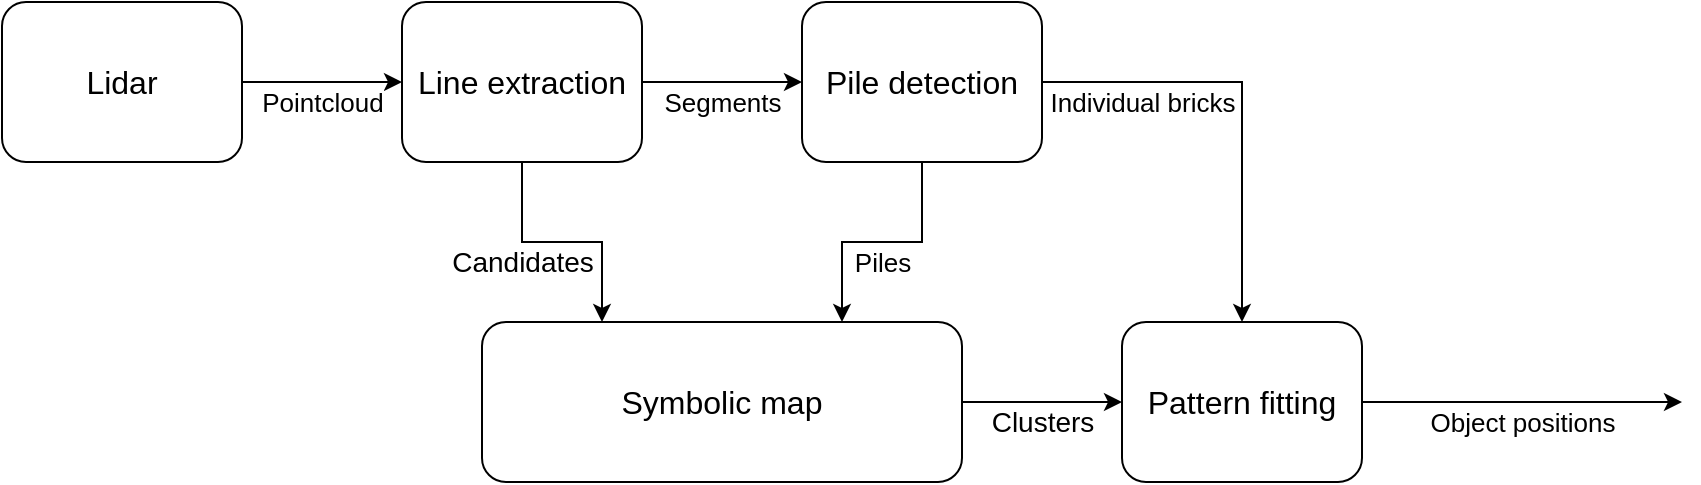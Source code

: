 <mxfile version="13.0.1" type="device"><diagram id="C5RBs43oDa-KdzZeNtuy" name="Page-1"><mxGraphModel dx="932" dy="658" grid="1" gridSize="10" guides="1" tooltips="1" connect="1" arrows="1" fold="1" page="1" pageScale="1" pageWidth="827" pageHeight="1169" math="0" shadow="0"><root><mxCell id="WIyWlLk6GJQsqaUBKTNV-0"/><mxCell id="WIyWlLk6GJQsqaUBKTNV-1" parent="WIyWlLk6GJQsqaUBKTNV-0"/><mxCell id="8OFZeLcwxJRqGZJaHOuc-2" value="Pointcloud" style="edgeStyle=orthogonalEdgeStyle;rounded=0;orthogonalLoop=1;jettySize=auto;html=1;entryX=0;entryY=0.5;entryDx=0;entryDy=0;fontSize=13;" edge="1" parent="WIyWlLk6GJQsqaUBKTNV-1" source="WIyWlLk6GJQsqaUBKTNV-3" target="8OFZeLcwxJRqGZJaHOuc-0"><mxGeometry x="0.75" y="-32" relative="1" as="geometry"><Array as="points"><mxPoint x="270" y="120"/><mxPoint x="270" y="120"/></Array><mxPoint x="-30" y="-22" as="offset"/></mxGeometry></mxCell><mxCell id="WIyWlLk6GJQsqaUBKTNV-3" value="&lt;font style=&quot;font-size: 16px&quot;&gt;Lidar&lt;/font&gt;" style="rounded=1;whiteSpace=wrap;html=1;fontSize=12;glass=0;strokeWidth=1;shadow=0;" parent="WIyWlLk6GJQsqaUBKTNV-1" vertex="1"><mxGeometry x="80" y="80" width="120" height="80" as="geometry"/></mxCell><mxCell id="8OFZeLcwxJRqGZJaHOuc-7" value="&lt;font style=&quot;font-size: 14px&quot;&gt;Candidates&lt;/font&gt;" style="edgeStyle=orthogonalEdgeStyle;rounded=0;orthogonalLoop=1;jettySize=auto;html=1;entryX=0.25;entryY=0;entryDx=0;entryDy=0;" edge="1" parent="WIyWlLk6GJQsqaUBKTNV-1" source="8OFZeLcwxJRqGZJaHOuc-0" target="8OFZeLcwxJRqGZJaHOuc-6"><mxGeometry x="-0.333" y="10" relative="1" as="geometry"><mxPoint y="20" as="offset"/></mxGeometry></mxCell><mxCell id="8OFZeLcwxJRqGZJaHOuc-18" value="" style="edgeStyle=orthogonalEdgeStyle;rounded=0;orthogonalLoop=1;jettySize=auto;html=1;endArrow=classic;endFill=1;" edge="1" parent="WIyWlLk6GJQsqaUBKTNV-1" source="8OFZeLcwxJRqGZJaHOuc-0" target="8OFZeLcwxJRqGZJaHOuc-5"><mxGeometry relative="1" as="geometry"/></mxCell><mxCell id="8OFZeLcwxJRqGZJaHOuc-19" value="&lt;font style=&quot;font-size: 13px&quot;&gt;Segments&lt;/font&gt;" style="edgeLabel;html=1;align=center;verticalAlign=middle;resizable=0;points=[];" vertex="1" connectable="0" parent="8OFZeLcwxJRqGZJaHOuc-18"><mxGeometry x="0.242" y="-1" relative="1" as="geometry"><mxPoint x="-10" y="9" as="offset"/></mxGeometry></mxCell><mxCell id="8OFZeLcwxJRqGZJaHOuc-0" value="&lt;font style=&quot;font-size: 16px&quot;&gt;Line extraction&lt;/font&gt;" style="rounded=1;whiteSpace=wrap;html=1;" vertex="1" parent="WIyWlLk6GJQsqaUBKTNV-1"><mxGeometry x="280" y="80" width="120" height="80" as="geometry"/></mxCell><mxCell id="8OFZeLcwxJRqGZJaHOuc-8" value="Piles" style="edgeStyle=orthogonalEdgeStyle;rounded=0;orthogonalLoop=1;jettySize=auto;html=1;entryX=0.75;entryY=0;entryDx=0;entryDy=0;fontSize=13;" edge="1" parent="WIyWlLk6GJQsqaUBKTNV-1" source="8OFZeLcwxJRqGZJaHOuc-5" target="8OFZeLcwxJRqGZJaHOuc-6"><mxGeometry x="0.5" y="20" relative="1" as="geometry"><mxPoint as="offset"/></mxGeometry></mxCell><mxCell id="8OFZeLcwxJRqGZJaHOuc-12" value="&lt;font style=&quot;font-size: 13px&quot;&gt;Individual bricks&lt;/font&gt;" style="edgeStyle=orthogonalEdgeStyle;rounded=0;orthogonalLoop=1;jettySize=auto;html=1;entryX=0.5;entryY=0;entryDx=0;entryDy=0;" edge="1" parent="WIyWlLk6GJQsqaUBKTNV-1" source="8OFZeLcwxJRqGZJaHOuc-5" target="8OFZeLcwxJRqGZJaHOuc-9"><mxGeometry x="-0.545" y="-10" relative="1" as="geometry"><mxPoint as="offset"/></mxGeometry></mxCell><mxCell id="8OFZeLcwxJRqGZJaHOuc-5" value="&lt;font style=&quot;font-size: 16px&quot;&gt;Pile detection&lt;/font&gt;" style="rounded=1;whiteSpace=wrap;html=1;" vertex="1" parent="WIyWlLk6GJQsqaUBKTNV-1"><mxGeometry x="480" y="80" width="120" height="80" as="geometry"/></mxCell><mxCell id="8OFZeLcwxJRqGZJaHOuc-11" style="edgeStyle=orthogonalEdgeStyle;rounded=0;orthogonalLoop=1;jettySize=auto;html=1;entryX=0;entryY=0.5;entryDx=0;entryDy=0;" edge="1" parent="WIyWlLk6GJQsqaUBKTNV-1" source="8OFZeLcwxJRqGZJaHOuc-6" target="8OFZeLcwxJRqGZJaHOuc-9"><mxGeometry relative="1" as="geometry"/></mxCell><mxCell id="8OFZeLcwxJRqGZJaHOuc-13" value="Clusters" style="edgeLabel;html=1;align=center;verticalAlign=middle;resizable=0;points=[];fontSize=14;" vertex="1" connectable="0" parent="8OFZeLcwxJRqGZJaHOuc-11"><mxGeometry x="0.2" y="2" relative="1" as="geometry"><mxPoint x="-8.33" y="12" as="offset"/></mxGeometry></mxCell><mxCell id="8OFZeLcwxJRqGZJaHOuc-6" value="&lt;font style=&quot;font-size: 16px&quot;&gt;Symbolic map&lt;/font&gt;" style="rounded=1;whiteSpace=wrap;html=1;" vertex="1" parent="WIyWlLk6GJQsqaUBKTNV-1"><mxGeometry x="320" y="240" width="240" height="80" as="geometry"/></mxCell><mxCell id="8OFZeLcwxJRqGZJaHOuc-14" value="Object positions" style="edgeStyle=orthogonalEdgeStyle;rounded=0;orthogonalLoop=1;jettySize=auto;html=1;fontSize=13;" edge="1" parent="WIyWlLk6GJQsqaUBKTNV-1" source="8OFZeLcwxJRqGZJaHOuc-9"><mxGeometry y="-10" relative="1" as="geometry"><mxPoint x="920" y="280" as="targetPoint"/><mxPoint as="offset"/></mxGeometry></mxCell><mxCell id="8OFZeLcwxJRqGZJaHOuc-9" value="&lt;font style=&quot;font-size: 16px&quot;&gt;Pattern fitting&lt;/font&gt;" style="rounded=1;whiteSpace=wrap;html=1;" vertex="1" parent="WIyWlLk6GJQsqaUBKTNV-1"><mxGeometry x="640" y="240" width="120" height="80" as="geometry"/></mxCell></root></mxGraphModel></diagram></mxfile>